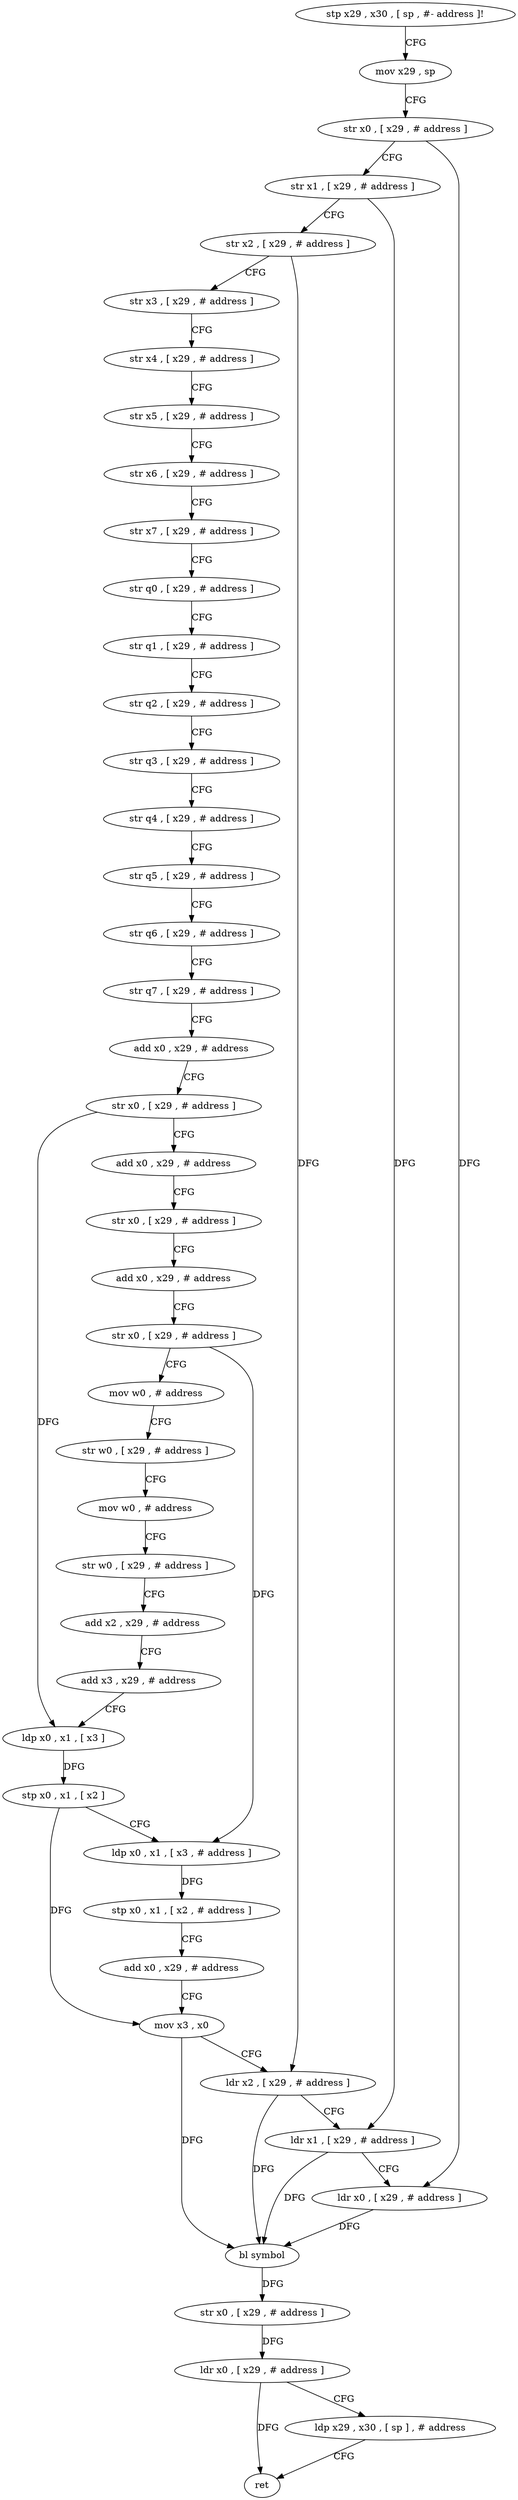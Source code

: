 digraph "func" {
"407820" [label = "stp x29 , x30 , [ sp , #- address ]!" ]
"407824" [label = "mov x29 , sp" ]
"407828" [label = "str x0 , [ x29 , # address ]" ]
"407832" [label = "str x1 , [ x29 , # address ]" ]
"407836" [label = "str x2 , [ x29 , # address ]" ]
"407840" [label = "str x3 , [ x29 , # address ]" ]
"407844" [label = "str x4 , [ x29 , # address ]" ]
"407848" [label = "str x5 , [ x29 , # address ]" ]
"407852" [label = "str x6 , [ x29 , # address ]" ]
"407856" [label = "str x7 , [ x29 , # address ]" ]
"407860" [label = "str q0 , [ x29 , # address ]" ]
"407864" [label = "str q1 , [ x29 , # address ]" ]
"407868" [label = "str q2 , [ x29 , # address ]" ]
"407872" [label = "str q3 , [ x29 , # address ]" ]
"407876" [label = "str q4 , [ x29 , # address ]" ]
"407880" [label = "str q5 , [ x29 , # address ]" ]
"407884" [label = "str q6 , [ x29 , # address ]" ]
"407888" [label = "str q7 , [ x29 , # address ]" ]
"407892" [label = "add x0 , x29 , # address" ]
"407896" [label = "str x0 , [ x29 , # address ]" ]
"407900" [label = "add x0 , x29 , # address" ]
"407904" [label = "str x0 , [ x29 , # address ]" ]
"407908" [label = "add x0 , x29 , # address" ]
"407912" [label = "str x0 , [ x29 , # address ]" ]
"407916" [label = "mov w0 , # address" ]
"407920" [label = "str w0 , [ x29 , # address ]" ]
"407924" [label = "mov w0 , # address" ]
"407928" [label = "str w0 , [ x29 , # address ]" ]
"407932" [label = "add x2 , x29 , # address" ]
"407936" [label = "add x3 , x29 , # address" ]
"407940" [label = "ldp x0 , x1 , [ x3 ]" ]
"407944" [label = "stp x0 , x1 , [ x2 ]" ]
"407948" [label = "ldp x0 , x1 , [ x3 , # address ]" ]
"407952" [label = "stp x0 , x1 , [ x2 , # address ]" ]
"407956" [label = "add x0 , x29 , # address" ]
"407960" [label = "mov x3 , x0" ]
"407964" [label = "ldr x2 , [ x29 , # address ]" ]
"407968" [label = "ldr x1 , [ x29 , # address ]" ]
"407972" [label = "ldr x0 , [ x29 , # address ]" ]
"407976" [label = "bl symbol" ]
"407980" [label = "str x0 , [ x29 , # address ]" ]
"407984" [label = "ldr x0 , [ x29 , # address ]" ]
"407988" [label = "ldp x29 , x30 , [ sp ] , # address" ]
"407992" [label = "ret" ]
"407820" -> "407824" [ label = "CFG" ]
"407824" -> "407828" [ label = "CFG" ]
"407828" -> "407832" [ label = "CFG" ]
"407828" -> "407972" [ label = "DFG" ]
"407832" -> "407836" [ label = "CFG" ]
"407832" -> "407968" [ label = "DFG" ]
"407836" -> "407840" [ label = "CFG" ]
"407836" -> "407964" [ label = "DFG" ]
"407840" -> "407844" [ label = "CFG" ]
"407844" -> "407848" [ label = "CFG" ]
"407848" -> "407852" [ label = "CFG" ]
"407852" -> "407856" [ label = "CFG" ]
"407856" -> "407860" [ label = "CFG" ]
"407860" -> "407864" [ label = "CFG" ]
"407864" -> "407868" [ label = "CFG" ]
"407868" -> "407872" [ label = "CFG" ]
"407872" -> "407876" [ label = "CFG" ]
"407876" -> "407880" [ label = "CFG" ]
"407880" -> "407884" [ label = "CFG" ]
"407884" -> "407888" [ label = "CFG" ]
"407888" -> "407892" [ label = "CFG" ]
"407892" -> "407896" [ label = "CFG" ]
"407896" -> "407900" [ label = "CFG" ]
"407896" -> "407940" [ label = "DFG" ]
"407900" -> "407904" [ label = "CFG" ]
"407904" -> "407908" [ label = "CFG" ]
"407908" -> "407912" [ label = "CFG" ]
"407912" -> "407916" [ label = "CFG" ]
"407912" -> "407948" [ label = "DFG" ]
"407916" -> "407920" [ label = "CFG" ]
"407920" -> "407924" [ label = "CFG" ]
"407924" -> "407928" [ label = "CFG" ]
"407928" -> "407932" [ label = "CFG" ]
"407932" -> "407936" [ label = "CFG" ]
"407936" -> "407940" [ label = "CFG" ]
"407940" -> "407944" [ label = "DFG" ]
"407944" -> "407948" [ label = "CFG" ]
"407944" -> "407960" [ label = "DFG" ]
"407948" -> "407952" [ label = "DFG" ]
"407952" -> "407956" [ label = "CFG" ]
"407956" -> "407960" [ label = "CFG" ]
"407960" -> "407964" [ label = "CFG" ]
"407960" -> "407976" [ label = "DFG" ]
"407964" -> "407968" [ label = "CFG" ]
"407964" -> "407976" [ label = "DFG" ]
"407968" -> "407972" [ label = "CFG" ]
"407968" -> "407976" [ label = "DFG" ]
"407972" -> "407976" [ label = "DFG" ]
"407976" -> "407980" [ label = "DFG" ]
"407980" -> "407984" [ label = "DFG" ]
"407984" -> "407988" [ label = "CFG" ]
"407984" -> "407992" [ label = "DFG" ]
"407988" -> "407992" [ label = "CFG" ]
}
